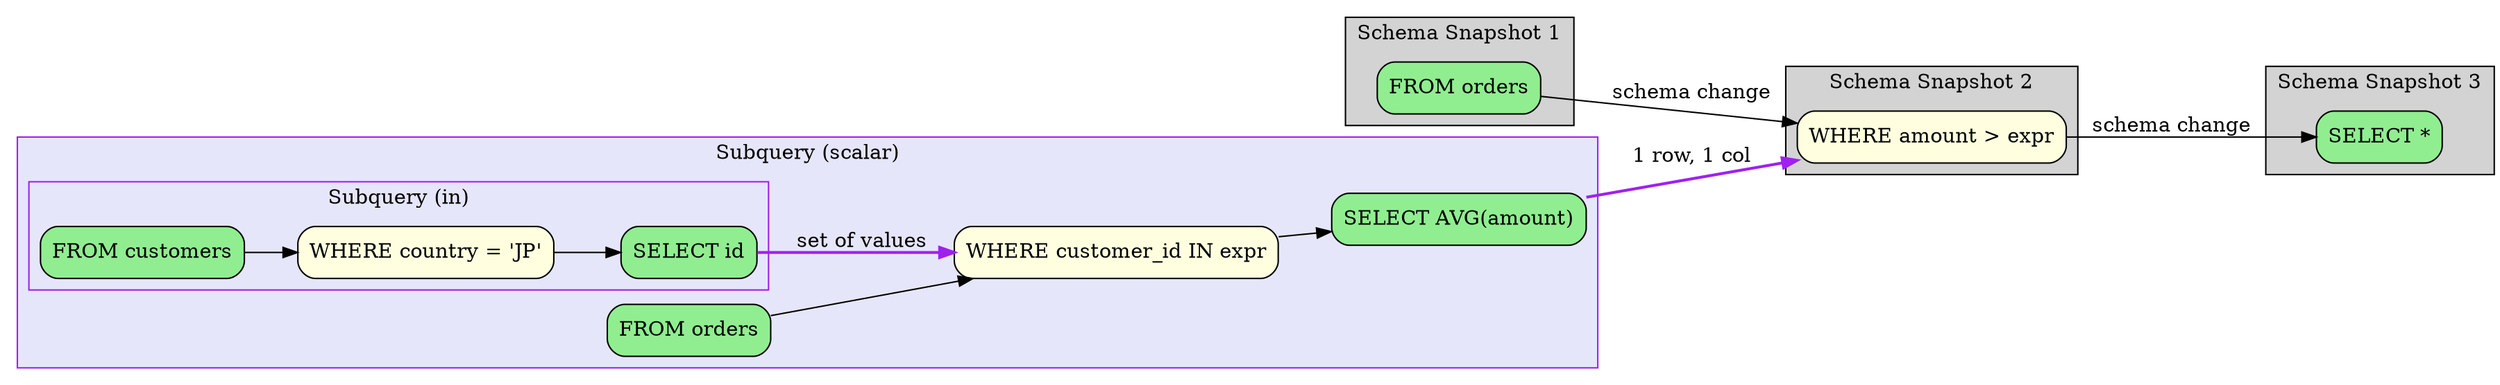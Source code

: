 digraph sqloflow {
  rankdir=LR;
  node [shape=box, style=rounded];

  // Schema view with snapshots
  subgraph cluster_0 {
    label="Schema Snapshot 1";
    style=filled;
    fillcolor=lightgray;
    // Relations: orders
    node_0 [label="FROM orders", fillcolor=lightgreen, style="filled,rounded"];
  }
  subgraph cluster_1 {
    label="Schema Snapshot 2";
    style=filled;
    fillcolor=lightgray;
    // Relations: orders, customers
    node_1 [label="WHERE amount > expr", fillcolor=lightyellow, style="filled,rounded"];
  }
  subgraph cluster_2 {
    label="Schema Snapshot 3";
    style=filled;
    fillcolor=lightgray;
    // Relations: _result
    node_3 [label="SELECT *", fillcolor=lightgreen, style="filled,rounded"];
  }

  // Subquery 1
  subgraph cluster_node_2 {
    label="Subquery (scalar)";
    style=filled;
    fillcolor=lavender;
    color=purple;
    subq_0_node_0 [label="FROM orders", fillcolor=lightgreen, style="filled,rounded"];
    subq_0_node_1 [label="WHERE customer_id IN expr", fillcolor=lightyellow, style="filled,rounded"];
    subgraph cluster_subq_0_node_2 {
      label="Subquery (in)";
      style=filled;
      fillcolor=lavender;
      color=purple;
      subq_1_node_0 [label="FROM customers", fillcolor=lightgreen, style="filled,rounded"];
      subq_1_node_1 [label="WHERE country = 'JP'", fillcolor=lightyellow, style="filled,rounded"];
      subq_1_node_2 [label="SELECT id", fillcolor=lightgreen, style="filled,rounded"];
      subq_1_node_0 -> subq_1_node_1 [color=black];
      subq_1_node_1 -> subq_1_node_2 [color=black];
    }
    subq_1_node_2 -> subq_0_node_1 [color=purple, style=bold, label="set of values"];
    subq_0_node_3 [label="SELECT AVG(amount)", fillcolor=lightgreen, style="filled,rounded"];
    subq_0_node_0 -> subq_0_node_1 [color=black];
    subq_0_node_1 -> subq_0_node_3 [color=black];
  }
  subq_0_node_3 -> node_1 [color=purple, style=bold, label="1 row, 1 col"];

  // Schema transformation edges
  node_0 -> node_1 [color=black, label="schema change"];
  node_1 -> node_3 [color=black, label="schema change"];
}